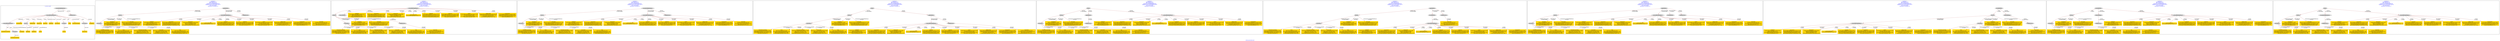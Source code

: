 digraph n0 {
fontcolor="blue"
remincross="true"
label="s04-ima-artworks.xml"
subgraph cluster_0 {
label="1-correct model"
n2[style="filled",color="white",fillcolor="lightgray",label="CulturalHeritageObject1"];
n3[shape="plaintext",style="filled",fillcolor="gold",label="relatedArtworksTitle"];
n4[style="filled",color="white",fillcolor="lightgray",label="Document2"];
n5[style="filled",color="white",fillcolor="lightgray",label="CulturalHeritageObject2"];
n6[shape="plaintext",style="filled",fillcolor="gold",label="creationDate"];
n7[style="filled",color="white",fillcolor="lightgray",label="Person1"];
n8[shape="plaintext",style="filled",fillcolor="gold",label="galleryLabel"];
n9[shape="plaintext",style="filled",fillcolor="gold",label="dimensions"];
n10[shape="plaintext",style="filled",fillcolor="gold",label="materials"];
n11[shape="plaintext",style="filled",fillcolor="gold",label="creditLine"];
n12[shape="plaintext",style="filled",fillcolor="gold",label="provenance"];
n13[style="filled",color="white",fillcolor="lightgray",label="Concept2"];
n14[shape="plaintext",style="filled",fillcolor="gold",label="title"];
n15[shape="plaintext",style="filled",fillcolor="gold",label="accessionNumber"];
n16[style="filled",color="white",fillcolor="lightgray",label="Document3"];
n17[shape="plaintext",style="filled",fillcolor="gold",label="nationality"];
n18[shape="plaintext",style="filled",fillcolor="gold",label="birthDate"];
n19[shape="plaintext",style="filled",fillcolor="gold",label="deathDate"];
n20[shape="plaintext",style="filled",fillcolor="gold",label="artist"];
n21[style="filled",color="white",fillcolor="lightgray",label="EuropeanaAggregation2"];
n22[style="filled",color="white",fillcolor="lightgray",label="WebResource2"];
n23[shape="plaintext",style="filled",fillcolor="gold",label="imageURL"];
n24[shape="plaintext",style="filled",fillcolor="gold",label="values"];
n25[shape="plaintext",style="filled",fillcolor="gold",label="relatedArtworksURL"];
n26[shape="plaintext",style="filled",fillcolor="gold",label="sourceURL"];
}
subgraph cluster_1 {
label="candidate 0\nlink coherence:0.0\nnode coherence:0.0\nconfidence:0.6153834489663028\nmapping score:0.3325787967142578\ncost:2100.030006\n-precision:0.14-recall:0.12"
n28[style="filled",color="white",fillcolor="lightgray",label="Person1"];
n29[style="filled",color="white",fillcolor="lightgray",label="Document1"];
n30[style="filled",color="white",fillcolor="lightgray",label="Aggregation1"];
n31[style="filled",color="white",fillcolor="lightgray",label="CulturalHeritageObject1"];
n32[style="filled",color="white",fillcolor="lightgray",label="WebResource1"];
n33[shape="plaintext",style="filled",fillcolor="gold",label="birthDate\n[CulturalHeritageObject,created,0.427]\n[Person,dateOfBirth,0.41]\n[CulturalHeritageObject,description,0.105]\n[Person,dateOfDeath,0.057]"];
n34[shape="plaintext",style="filled",fillcolor="gold",label="relatedArtworksTitle\n[Document,columnSubClassOfLink,0.693]\n[CulturalHeritageObject,provenance,0.104]\n[CulturalHeritageObject,description,0.104]\n[Document,classLink,0.1]"];
n35[shape="plaintext",style="filled",fillcolor="gold",label="provenance\n[CulturalHeritageObject,provenance,0.373]\n[CulturalHeritageObject,description,0.305]\n[Person,biographicalInformation,0.228]\n[CulturalHeritageObject,rightsHolder,0.094]"];
n36[shape="plaintext",style="filled",fillcolor="gold",label="dimensions\n[CulturalHeritageObject,extent,0.89]\n[Person,dateOfDeath,0.063]\n[Person,dateOfBirth,0.04]\n[CulturalHeritageObject,description,0.007]"];
n37[shape="plaintext",style="filled",fillcolor="gold",label="accessionNumber\n[CulturalHeritageObject,extent,1.0]"];
n38[shape="plaintext",style="filled",fillcolor="gold",label="materials\n[CulturalHeritageObject,medium,0.875]\n[CulturalHeritageObject,description,0.119]\n[Person,biographicalInformation,0.006]\n[Document,columnSubClassOfLink,0.0]"];
n39[shape="plaintext",style="filled",fillcolor="gold",label="creditLine\n[CulturalHeritageObject,provenance,0.66]\n[CulturalHeritageObject,description,0.183]\n[Document,columnSubClassOfLink,0.08]\n[Document,classLink,0.077]"];
n40[shape="plaintext",style="filled",fillcolor="gold",label="deathDate\n[Person,dateOfDeath,0.495]\n[CulturalHeritageObject,created,0.342]\n[Person,biographicalInformation,0.115]\n[Person,dateOfBirth,0.047]"];
n41[shape="plaintext",style="filled",fillcolor="gold",label="nationality\n[Person,countryAssociatedWithThePerson,0.729]\n[CulturalHeritageObject,provenance,0.113]\n[CulturalHeritageObject,description,0.095]\n[Person,biographicalInformation,0.062]"];
n42[shape="plaintext",style="filled",fillcolor="gold",label="artist\n[Document,classLink,0.334]\n[Document,columnSubClassOfLink,0.323]\n[Person,nameOfThePerson,0.246]\n[CulturalHeritageObject,title,0.097]"];
n43[shape="plaintext",style="filled",fillcolor="gold",label="values\n[CulturalHeritageObject,description,0.365]\n[Concept,prefLabel,0.246]\n[Document,columnSubClassOfLink,0.206]\n[Document,classLink,0.183]"];
n44[shape="plaintext",style="filled",fillcolor="gold",label="galleryLabel\n[CulturalHeritageObject,description,0.572]\n[Person,biographicalInformation,0.334]\n[Document,classLink,0.057]\n[CulturalHeritageObject,title,0.038]"];
n45[shape="plaintext",style="filled",fillcolor="gold",label="relatedArtworksURL\n[Document,columnSubClassOfLink,0.668]\n[Document,classLink,0.273]\n[WebResource,classLink,0.044]\n[CulturalHeritageObject,provenance,0.016]"];
n46[shape="plaintext",style="filled",fillcolor="gold",label="sourceURL\n[Document,columnSubClassOfLink,0.609]\n[Document,classLink,0.328]\n[WebResource,classLink,0.05]\n[CulturalHeritageObject,title,0.013]"];
n47[shape="plaintext",style="filled",fillcolor="gold",label="creationDate\n[CulturalHeritageObject,created,0.466]\n[CulturalHeritageObject,description,0.223]\n[Person,biographicalInformation,0.184]\n[Person,dateOfDeath,0.127]"];
n48[shape="plaintext",style="filled",fillcolor="gold",label="imageURL\n[WebResource,classLink,0.95]\n[Document,columnSubClassOfLink,0.032]\n[Document,classLink,0.017]\n[CulturalHeritageObject,provenance,0.001]"];
n49[shape="plaintext",style="filled",fillcolor="gold",label="title\n[Document,classLink,0.357]\n[Document,columnSubClassOfLink,0.338]\n[CulturalHeritageObject,description,0.173]\n[CulturalHeritageObject,title,0.132]"];
}
subgraph cluster_2 {
label="candidate 1\nlink coherence:0.0\nnode coherence:0.0\nconfidence:0.6153834489663028\nmapping score:0.3325787967142578\ncost:2100.030006\n-precision:0.14-recall:0.12"
n51[style="filled",color="white",fillcolor="lightgray",label="CulturalHeritageObject1"];
n52[style="filled",color="white",fillcolor="lightgray",label="Person1"];
n53[style="filled",color="white",fillcolor="lightgray",label="PhysicalThing1"];
n54[style="filled",color="white",fillcolor="lightgray",label="Document1"];
n55[style="filled",color="white",fillcolor="lightgray",label="WebResource1"];
n56[shape="plaintext",style="filled",fillcolor="gold",label="birthDate\n[CulturalHeritageObject,created,0.427]\n[Person,dateOfBirth,0.41]\n[CulturalHeritageObject,description,0.105]\n[Person,dateOfDeath,0.057]"];
n57[shape="plaintext",style="filled",fillcolor="gold",label="relatedArtworksTitle\n[Document,columnSubClassOfLink,0.693]\n[CulturalHeritageObject,provenance,0.104]\n[CulturalHeritageObject,description,0.104]\n[Document,classLink,0.1]"];
n58[shape="plaintext",style="filled",fillcolor="gold",label="provenance\n[CulturalHeritageObject,provenance,0.373]\n[CulturalHeritageObject,description,0.305]\n[Person,biographicalInformation,0.228]\n[CulturalHeritageObject,rightsHolder,0.094]"];
n59[shape="plaintext",style="filled",fillcolor="gold",label="dimensions\n[CulturalHeritageObject,extent,0.89]\n[Person,dateOfDeath,0.063]\n[Person,dateOfBirth,0.04]\n[CulturalHeritageObject,description,0.007]"];
n60[shape="plaintext",style="filled",fillcolor="gold",label="accessionNumber\n[CulturalHeritageObject,extent,1.0]"];
n61[shape="plaintext",style="filled",fillcolor="gold",label="materials\n[CulturalHeritageObject,medium,0.875]\n[CulturalHeritageObject,description,0.119]\n[Person,biographicalInformation,0.006]\n[Document,columnSubClassOfLink,0.0]"];
n62[shape="plaintext",style="filled",fillcolor="gold",label="creditLine\n[CulturalHeritageObject,provenance,0.66]\n[CulturalHeritageObject,description,0.183]\n[Document,columnSubClassOfLink,0.08]\n[Document,classLink,0.077]"];
n63[shape="plaintext",style="filled",fillcolor="gold",label="deathDate\n[Person,dateOfDeath,0.495]\n[CulturalHeritageObject,created,0.342]\n[Person,biographicalInformation,0.115]\n[Person,dateOfBirth,0.047]"];
n64[shape="plaintext",style="filled",fillcolor="gold",label="nationality\n[Person,countryAssociatedWithThePerson,0.729]\n[CulturalHeritageObject,provenance,0.113]\n[CulturalHeritageObject,description,0.095]\n[Person,biographicalInformation,0.062]"];
n65[shape="plaintext",style="filled",fillcolor="gold",label="artist\n[Document,classLink,0.334]\n[Document,columnSubClassOfLink,0.323]\n[Person,nameOfThePerson,0.246]\n[CulturalHeritageObject,title,0.097]"];
n66[shape="plaintext",style="filled",fillcolor="gold",label="values\n[CulturalHeritageObject,description,0.365]\n[Concept,prefLabel,0.246]\n[Document,columnSubClassOfLink,0.206]\n[Document,classLink,0.183]"];
n67[shape="plaintext",style="filled",fillcolor="gold",label="galleryLabel\n[CulturalHeritageObject,description,0.572]\n[Person,biographicalInformation,0.334]\n[Document,classLink,0.057]\n[CulturalHeritageObject,title,0.038]"];
n68[shape="plaintext",style="filled",fillcolor="gold",label="relatedArtworksURL\n[Document,columnSubClassOfLink,0.668]\n[Document,classLink,0.273]\n[WebResource,classLink,0.044]\n[CulturalHeritageObject,provenance,0.016]"];
n69[shape="plaintext",style="filled",fillcolor="gold",label="sourceURL\n[Document,columnSubClassOfLink,0.609]\n[Document,classLink,0.328]\n[WebResource,classLink,0.05]\n[CulturalHeritageObject,title,0.013]"];
n70[shape="plaintext",style="filled",fillcolor="gold",label="creationDate\n[CulturalHeritageObject,created,0.466]\n[CulturalHeritageObject,description,0.223]\n[Person,biographicalInformation,0.184]\n[Person,dateOfDeath,0.127]"];
n71[shape="plaintext",style="filled",fillcolor="gold",label="imageURL\n[WebResource,classLink,0.95]\n[Document,columnSubClassOfLink,0.032]\n[Document,classLink,0.017]\n[CulturalHeritageObject,provenance,0.001]"];
n72[shape="plaintext",style="filled",fillcolor="gold",label="title\n[Document,classLink,0.357]\n[Document,columnSubClassOfLink,0.338]\n[CulturalHeritageObject,description,0.173]\n[CulturalHeritageObject,title,0.132]"];
}
subgraph cluster_3 {
label="candidate 2\nlink coherence:0.0\nnode coherence:0.0\nconfidence:0.6153834489663028\nmapping score:0.3325787967142578\ncost:2100.040009\n-precision:0.19-recall:0.17"
n74[style="filled",color="white",fillcolor="lightgray",label="Person1"];
n75[style="filled",color="white",fillcolor="lightgray",label="Document1"];
n76[style="filled",color="white",fillcolor="lightgray",label="EuropeanaAggregation1"];
n77[style="filled",color="white",fillcolor="lightgray",label="CulturalHeritageObject1"];
n78[style="filled",color="white",fillcolor="lightgray",label="WebResource1"];
n79[shape="plaintext",style="filled",fillcolor="gold",label="birthDate\n[CulturalHeritageObject,created,0.427]\n[Person,dateOfBirth,0.41]\n[CulturalHeritageObject,description,0.105]\n[Person,dateOfDeath,0.057]"];
n80[shape="plaintext",style="filled",fillcolor="gold",label="relatedArtworksTitle\n[Document,columnSubClassOfLink,0.693]\n[CulturalHeritageObject,provenance,0.104]\n[CulturalHeritageObject,description,0.104]\n[Document,classLink,0.1]"];
n81[shape="plaintext",style="filled",fillcolor="gold",label="provenance\n[CulturalHeritageObject,provenance,0.373]\n[CulturalHeritageObject,description,0.305]\n[Person,biographicalInformation,0.228]\n[CulturalHeritageObject,rightsHolder,0.094]"];
n82[shape="plaintext",style="filled",fillcolor="gold",label="dimensions\n[CulturalHeritageObject,extent,0.89]\n[Person,dateOfDeath,0.063]\n[Person,dateOfBirth,0.04]\n[CulturalHeritageObject,description,0.007]"];
n83[shape="plaintext",style="filled",fillcolor="gold",label="accessionNumber\n[CulturalHeritageObject,extent,1.0]"];
n84[shape="plaintext",style="filled",fillcolor="gold",label="materials\n[CulturalHeritageObject,medium,0.875]\n[CulturalHeritageObject,description,0.119]\n[Person,biographicalInformation,0.006]\n[Document,columnSubClassOfLink,0.0]"];
n85[shape="plaintext",style="filled",fillcolor="gold",label="creditLine\n[CulturalHeritageObject,provenance,0.66]\n[CulturalHeritageObject,description,0.183]\n[Document,columnSubClassOfLink,0.08]\n[Document,classLink,0.077]"];
n86[shape="plaintext",style="filled",fillcolor="gold",label="deathDate\n[Person,dateOfDeath,0.495]\n[CulturalHeritageObject,created,0.342]\n[Person,biographicalInformation,0.115]\n[Person,dateOfBirth,0.047]"];
n87[shape="plaintext",style="filled",fillcolor="gold",label="nationality\n[Person,countryAssociatedWithThePerson,0.729]\n[CulturalHeritageObject,provenance,0.113]\n[CulturalHeritageObject,description,0.095]\n[Person,biographicalInformation,0.062]"];
n88[shape="plaintext",style="filled",fillcolor="gold",label="artist\n[Document,classLink,0.334]\n[Document,columnSubClassOfLink,0.323]\n[Person,nameOfThePerson,0.246]\n[CulturalHeritageObject,title,0.097]"];
n89[shape="plaintext",style="filled",fillcolor="gold",label="values\n[CulturalHeritageObject,description,0.365]\n[Concept,prefLabel,0.246]\n[Document,columnSubClassOfLink,0.206]\n[Document,classLink,0.183]"];
n90[shape="plaintext",style="filled",fillcolor="gold",label="galleryLabel\n[CulturalHeritageObject,description,0.572]\n[Person,biographicalInformation,0.334]\n[Document,classLink,0.057]\n[CulturalHeritageObject,title,0.038]"];
n91[shape="plaintext",style="filled",fillcolor="gold",label="relatedArtworksURL\n[Document,columnSubClassOfLink,0.668]\n[Document,classLink,0.273]\n[WebResource,classLink,0.044]\n[CulturalHeritageObject,provenance,0.016]"];
n92[shape="plaintext",style="filled",fillcolor="gold",label="sourceURL\n[Document,columnSubClassOfLink,0.609]\n[Document,classLink,0.328]\n[WebResource,classLink,0.05]\n[CulturalHeritageObject,title,0.013]"];
n93[shape="plaintext",style="filled",fillcolor="gold",label="creationDate\n[CulturalHeritageObject,created,0.466]\n[CulturalHeritageObject,description,0.223]\n[Person,biographicalInformation,0.184]\n[Person,dateOfDeath,0.127]"];
n94[shape="plaintext",style="filled",fillcolor="gold",label="imageURL\n[WebResource,classLink,0.95]\n[Document,columnSubClassOfLink,0.032]\n[Document,classLink,0.017]\n[CulturalHeritageObject,provenance,0.001]"];
n95[shape="plaintext",style="filled",fillcolor="gold",label="title\n[Document,classLink,0.357]\n[Document,columnSubClassOfLink,0.338]\n[CulturalHeritageObject,description,0.173]\n[CulturalHeritageObject,title,0.132]"];
}
subgraph cluster_4 {
label="candidate 3\nlink coherence:0.0\nnode coherence:0.0\nconfidence:0.6153834489663028\nmapping score:0.3325787967142578\ncost:2200.030006\n-precision:0.14-recall:0.12"
n97[style="filled",color="white",fillcolor="lightgray",label="Person1"];
n98[style="filled",color="white",fillcolor="lightgray",label="Document1"];
n99[style="filled",color="white",fillcolor="lightgray",label="Aggregation1"];
n100[style="filled",color="white",fillcolor="lightgray",label="CulturalHeritageObject1"];
n101[style="filled",color="white",fillcolor="lightgray",label="WebResource1"];
n102[style="filled",color="white",fillcolor="lightgray",label="Proxy1"];
n103[shape="plaintext",style="filled",fillcolor="gold",label="birthDate\n[CulturalHeritageObject,created,0.427]\n[Person,dateOfBirth,0.41]\n[CulturalHeritageObject,description,0.105]\n[Person,dateOfDeath,0.057]"];
n104[shape="plaintext",style="filled",fillcolor="gold",label="relatedArtworksTitle\n[Document,columnSubClassOfLink,0.693]\n[CulturalHeritageObject,provenance,0.104]\n[CulturalHeritageObject,description,0.104]\n[Document,classLink,0.1]"];
n105[shape="plaintext",style="filled",fillcolor="gold",label="provenance\n[CulturalHeritageObject,provenance,0.373]\n[CulturalHeritageObject,description,0.305]\n[Person,biographicalInformation,0.228]\n[CulturalHeritageObject,rightsHolder,0.094]"];
n106[shape="plaintext",style="filled",fillcolor="gold",label="dimensions\n[CulturalHeritageObject,extent,0.89]\n[Person,dateOfDeath,0.063]\n[Person,dateOfBirth,0.04]\n[CulturalHeritageObject,description,0.007]"];
n107[shape="plaintext",style="filled",fillcolor="gold",label="accessionNumber\n[CulturalHeritageObject,extent,1.0]"];
n108[shape="plaintext",style="filled",fillcolor="gold",label="materials\n[CulturalHeritageObject,medium,0.875]\n[CulturalHeritageObject,description,0.119]\n[Person,biographicalInformation,0.006]\n[Document,columnSubClassOfLink,0.0]"];
n109[shape="plaintext",style="filled",fillcolor="gold",label="creditLine\n[CulturalHeritageObject,provenance,0.66]\n[CulturalHeritageObject,description,0.183]\n[Document,columnSubClassOfLink,0.08]\n[Document,classLink,0.077]"];
n110[shape="plaintext",style="filled",fillcolor="gold",label="deathDate\n[Person,dateOfDeath,0.495]\n[CulturalHeritageObject,created,0.342]\n[Person,biographicalInformation,0.115]\n[Person,dateOfBirth,0.047]"];
n111[shape="plaintext",style="filled",fillcolor="gold",label="nationality\n[Person,countryAssociatedWithThePerson,0.729]\n[CulturalHeritageObject,provenance,0.113]\n[CulturalHeritageObject,description,0.095]\n[Person,biographicalInformation,0.062]"];
n112[shape="plaintext",style="filled",fillcolor="gold",label="artist\n[Document,classLink,0.334]\n[Document,columnSubClassOfLink,0.323]\n[Person,nameOfThePerson,0.246]\n[CulturalHeritageObject,title,0.097]"];
n113[shape="plaintext",style="filled",fillcolor="gold",label="values\n[CulturalHeritageObject,description,0.365]\n[Concept,prefLabel,0.246]\n[Document,columnSubClassOfLink,0.206]\n[Document,classLink,0.183]"];
n114[shape="plaintext",style="filled",fillcolor="gold",label="galleryLabel\n[CulturalHeritageObject,description,0.572]\n[Person,biographicalInformation,0.334]\n[Document,classLink,0.057]\n[CulturalHeritageObject,title,0.038]"];
n115[shape="plaintext",style="filled",fillcolor="gold",label="relatedArtworksURL\n[Document,columnSubClassOfLink,0.668]\n[Document,classLink,0.273]\n[WebResource,classLink,0.044]\n[CulturalHeritageObject,provenance,0.016]"];
n116[shape="plaintext",style="filled",fillcolor="gold",label="sourceURL\n[Document,columnSubClassOfLink,0.609]\n[Document,classLink,0.328]\n[WebResource,classLink,0.05]\n[CulturalHeritageObject,title,0.013]"];
n117[shape="plaintext",style="filled",fillcolor="gold",label="creationDate\n[CulturalHeritageObject,created,0.466]\n[CulturalHeritageObject,description,0.223]\n[Person,biographicalInformation,0.184]\n[Person,dateOfDeath,0.127]"];
n118[shape="plaintext",style="filled",fillcolor="gold",label="imageURL\n[WebResource,classLink,0.95]\n[Document,columnSubClassOfLink,0.032]\n[Document,classLink,0.017]\n[CulturalHeritageObject,provenance,0.001]"];
n119[shape="plaintext",style="filled",fillcolor="gold",label="title\n[Document,classLink,0.357]\n[Document,columnSubClassOfLink,0.338]\n[CulturalHeritageObject,description,0.173]\n[CulturalHeritageObject,title,0.132]"];
}
subgraph cluster_5 {
label="candidate 4\nlink coherence:0.0\nnode coherence:0.0\nconfidence:0.6153834489663028\nmapping score:0.3325787967142578\ncost:2200.030006\n-precision:0.14-recall:0.12"
n121[style="filled",color="white",fillcolor="lightgray",label="Person1"];
n122[style="filled",color="white",fillcolor="lightgray",label="Document1"];
n123[style="filled",color="white",fillcolor="lightgray",label="Aggregation1"];
n124[style="filled",color="white",fillcolor="lightgray",label="WebResource1"];
n125[style="filled",color="white",fillcolor="lightgray",label="Proxy1"];
n126[style="filled",color="white",fillcolor="lightgray",label="CulturalHeritageObject1"];
n127[shape="plaintext",style="filled",fillcolor="gold",label="birthDate\n[CulturalHeritageObject,created,0.427]\n[Person,dateOfBirth,0.41]\n[CulturalHeritageObject,description,0.105]\n[Person,dateOfDeath,0.057]"];
n128[shape="plaintext",style="filled",fillcolor="gold",label="relatedArtworksTitle\n[Document,columnSubClassOfLink,0.693]\n[CulturalHeritageObject,provenance,0.104]\n[CulturalHeritageObject,description,0.104]\n[Document,classLink,0.1]"];
n129[shape="plaintext",style="filled",fillcolor="gold",label="provenance\n[CulturalHeritageObject,provenance,0.373]\n[CulturalHeritageObject,description,0.305]\n[Person,biographicalInformation,0.228]\n[CulturalHeritageObject,rightsHolder,0.094]"];
n130[shape="plaintext",style="filled",fillcolor="gold",label="dimensions\n[CulturalHeritageObject,extent,0.89]\n[Person,dateOfDeath,0.063]\n[Person,dateOfBirth,0.04]\n[CulturalHeritageObject,description,0.007]"];
n131[shape="plaintext",style="filled",fillcolor="gold",label="accessionNumber\n[CulturalHeritageObject,extent,1.0]"];
n132[shape="plaintext",style="filled",fillcolor="gold",label="materials\n[CulturalHeritageObject,medium,0.875]\n[CulturalHeritageObject,description,0.119]\n[Person,biographicalInformation,0.006]\n[Document,columnSubClassOfLink,0.0]"];
n133[shape="plaintext",style="filled",fillcolor="gold",label="creditLine\n[CulturalHeritageObject,provenance,0.66]\n[CulturalHeritageObject,description,0.183]\n[Document,columnSubClassOfLink,0.08]\n[Document,classLink,0.077]"];
n134[shape="plaintext",style="filled",fillcolor="gold",label="deathDate\n[Person,dateOfDeath,0.495]\n[CulturalHeritageObject,created,0.342]\n[Person,biographicalInformation,0.115]\n[Person,dateOfBirth,0.047]"];
n135[shape="plaintext",style="filled",fillcolor="gold",label="nationality\n[Person,countryAssociatedWithThePerson,0.729]\n[CulturalHeritageObject,provenance,0.113]\n[CulturalHeritageObject,description,0.095]\n[Person,biographicalInformation,0.062]"];
n136[shape="plaintext",style="filled",fillcolor="gold",label="artist\n[Document,classLink,0.334]\n[Document,columnSubClassOfLink,0.323]\n[Person,nameOfThePerson,0.246]\n[CulturalHeritageObject,title,0.097]"];
n137[shape="plaintext",style="filled",fillcolor="gold",label="values\n[CulturalHeritageObject,description,0.365]\n[Concept,prefLabel,0.246]\n[Document,columnSubClassOfLink,0.206]\n[Document,classLink,0.183]"];
n138[shape="plaintext",style="filled",fillcolor="gold",label="galleryLabel\n[CulturalHeritageObject,description,0.572]\n[Person,biographicalInformation,0.334]\n[Document,classLink,0.057]\n[CulturalHeritageObject,title,0.038]"];
n139[shape="plaintext",style="filled",fillcolor="gold",label="relatedArtworksURL\n[Document,columnSubClassOfLink,0.668]\n[Document,classLink,0.273]\n[WebResource,classLink,0.044]\n[CulturalHeritageObject,provenance,0.016]"];
n140[shape="plaintext",style="filled",fillcolor="gold",label="sourceURL\n[Document,columnSubClassOfLink,0.609]\n[Document,classLink,0.328]\n[WebResource,classLink,0.05]\n[CulturalHeritageObject,title,0.013]"];
n141[shape="plaintext",style="filled",fillcolor="gold",label="creationDate\n[CulturalHeritageObject,created,0.466]\n[CulturalHeritageObject,description,0.223]\n[Person,biographicalInformation,0.184]\n[Person,dateOfDeath,0.127]"];
n142[shape="plaintext",style="filled",fillcolor="gold",label="imageURL\n[WebResource,classLink,0.95]\n[Document,columnSubClassOfLink,0.032]\n[Document,classLink,0.017]\n[CulturalHeritageObject,provenance,0.001]"];
n143[shape="plaintext",style="filled",fillcolor="gold",label="title\n[Document,classLink,0.357]\n[Document,columnSubClassOfLink,0.338]\n[CulturalHeritageObject,description,0.173]\n[CulturalHeritageObject,title,0.132]"];
}
subgraph cluster_6 {
label="candidate 5\nlink coherence:0.0\nnode coherence:0.0\nconfidence:0.6153834489663028\nmapping score:0.3325787967142578\ncost:2200.030006\n-precision:0.14-recall:0.12"
n145[style="filled",color="white",fillcolor="lightgray",label="Person1"];
n146[style="filled",color="white",fillcolor="lightgray",label="Document1"];
n147[style="filled",color="white",fillcolor="lightgray",label="ProvidedCHO1"];
n148[style="filled",color="white",fillcolor="lightgray",label="CulturalHeritageObject1"];
n149[style="filled",color="white",fillcolor="lightgray",label="Aggregation1"];
n150[style="filled",color="white",fillcolor="lightgray",label="WebResource1"];
n151[shape="plaintext",style="filled",fillcolor="gold",label="birthDate\n[CulturalHeritageObject,created,0.427]\n[Person,dateOfBirth,0.41]\n[CulturalHeritageObject,description,0.105]\n[Person,dateOfDeath,0.057]"];
n152[shape="plaintext",style="filled",fillcolor="gold",label="relatedArtworksTitle\n[Document,columnSubClassOfLink,0.693]\n[CulturalHeritageObject,provenance,0.104]\n[CulturalHeritageObject,description,0.104]\n[Document,classLink,0.1]"];
n153[shape="plaintext",style="filled",fillcolor="gold",label="provenance\n[CulturalHeritageObject,provenance,0.373]\n[CulturalHeritageObject,description,0.305]\n[Person,biographicalInformation,0.228]\n[CulturalHeritageObject,rightsHolder,0.094]"];
n154[shape="plaintext",style="filled",fillcolor="gold",label="dimensions\n[CulturalHeritageObject,extent,0.89]\n[Person,dateOfDeath,0.063]\n[Person,dateOfBirth,0.04]\n[CulturalHeritageObject,description,0.007]"];
n155[shape="plaintext",style="filled",fillcolor="gold",label="accessionNumber\n[CulturalHeritageObject,extent,1.0]"];
n156[shape="plaintext",style="filled",fillcolor="gold",label="materials\n[CulturalHeritageObject,medium,0.875]\n[CulturalHeritageObject,description,0.119]\n[Person,biographicalInformation,0.006]\n[Document,columnSubClassOfLink,0.0]"];
n157[shape="plaintext",style="filled",fillcolor="gold",label="creditLine\n[CulturalHeritageObject,provenance,0.66]\n[CulturalHeritageObject,description,0.183]\n[Document,columnSubClassOfLink,0.08]\n[Document,classLink,0.077]"];
n158[shape="plaintext",style="filled",fillcolor="gold",label="deathDate\n[Person,dateOfDeath,0.495]\n[CulturalHeritageObject,created,0.342]\n[Person,biographicalInformation,0.115]\n[Person,dateOfBirth,0.047]"];
n159[shape="plaintext",style="filled",fillcolor="gold",label="nationality\n[Person,countryAssociatedWithThePerson,0.729]\n[CulturalHeritageObject,provenance,0.113]\n[CulturalHeritageObject,description,0.095]\n[Person,biographicalInformation,0.062]"];
n160[shape="plaintext",style="filled",fillcolor="gold",label="artist\n[Document,classLink,0.334]\n[Document,columnSubClassOfLink,0.323]\n[Person,nameOfThePerson,0.246]\n[CulturalHeritageObject,title,0.097]"];
n161[shape="plaintext",style="filled",fillcolor="gold",label="values\n[CulturalHeritageObject,description,0.365]\n[Concept,prefLabel,0.246]\n[Document,columnSubClassOfLink,0.206]\n[Document,classLink,0.183]"];
n162[shape="plaintext",style="filled",fillcolor="gold",label="galleryLabel\n[CulturalHeritageObject,description,0.572]\n[Person,biographicalInformation,0.334]\n[Document,classLink,0.057]\n[CulturalHeritageObject,title,0.038]"];
n163[shape="plaintext",style="filled",fillcolor="gold",label="relatedArtworksURL\n[Document,columnSubClassOfLink,0.668]\n[Document,classLink,0.273]\n[WebResource,classLink,0.044]\n[CulturalHeritageObject,provenance,0.016]"];
n164[shape="plaintext",style="filled",fillcolor="gold",label="sourceURL\n[Document,columnSubClassOfLink,0.609]\n[Document,classLink,0.328]\n[WebResource,classLink,0.05]\n[CulturalHeritageObject,title,0.013]"];
n165[shape="plaintext",style="filled",fillcolor="gold",label="creationDate\n[CulturalHeritageObject,created,0.466]\n[CulturalHeritageObject,description,0.223]\n[Person,biographicalInformation,0.184]\n[Person,dateOfDeath,0.127]"];
n166[shape="plaintext",style="filled",fillcolor="gold",label="imageURL\n[WebResource,classLink,0.95]\n[Document,columnSubClassOfLink,0.032]\n[Document,classLink,0.017]\n[CulturalHeritageObject,provenance,0.001]"];
n167[shape="plaintext",style="filled",fillcolor="gold",label="title\n[Document,classLink,0.357]\n[Document,columnSubClassOfLink,0.338]\n[CulturalHeritageObject,description,0.173]\n[CulturalHeritageObject,title,0.132]"];
}
subgraph cluster_7 {
label="candidate 6\nlink coherence:0.0\nnode coherence:0.0\nconfidence:0.6153834489663028\nmapping score:0.3325787967142578\ncost:2200.030006\n-precision:0.14-recall:0.12"
n169[style="filled",color="white",fillcolor="lightgray",label="Person1"];
n170[style="filled",color="white",fillcolor="lightgray",label="Document1"];
n171[style="filled",color="white",fillcolor="lightgray",label="Aggregation1"];
n172[style="filled",color="white",fillcolor="lightgray",label="CulturalHeritageObject1"];
n173[style="filled",color="white",fillcolor="lightgray",label="ProvidedCHO1"];
n174[style="filled",color="white",fillcolor="lightgray",label="WebResource1"];
n175[shape="plaintext",style="filled",fillcolor="gold",label="birthDate\n[CulturalHeritageObject,created,0.427]\n[Person,dateOfBirth,0.41]\n[CulturalHeritageObject,description,0.105]\n[Person,dateOfDeath,0.057]"];
n176[shape="plaintext",style="filled",fillcolor="gold",label="relatedArtworksTitle\n[Document,columnSubClassOfLink,0.693]\n[CulturalHeritageObject,provenance,0.104]\n[CulturalHeritageObject,description,0.104]\n[Document,classLink,0.1]"];
n177[shape="plaintext",style="filled",fillcolor="gold",label="provenance\n[CulturalHeritageObject,provenance,0.373]\n[CulturalHeritageObject,description,0.305]\n[Person,biographicalInformation,0.228]\n[CulturalHeritageObject,rightsHolder,0.094]"];
n178[shape="plaintext",style="filled",fillcolor="gold",label="dimensions\n[CulturalHeritageObject,extent,0.89]\n[Person,dateOfDeath,0.063]\n[Person,dateOfBirth,0.04]\n[CulturalHeritageObject,description,0.007]"];
n179[shape="plaintext",style="filled",fillcolor="gold",label="accessionNumber\n[CulturalHeritageObject,extent,1.0]"];
n180[shape="plaintext",style="filled",fillcolor="gold",label="materials\n[CulturalHeritageObject,medium,0.875]\n[CulturalHeritageObject,description,0.119]\n[Person,biographicalInformation,0.006]\n[Document,columnSubClassOfLink,0.0]"];
n181[shape="plaintext",style="filled",fillcolor="gold",label="creditLine\n[CulturalHeritageObject,provenance,0.66]\n[CulturalHeritageObject,description,0.183]\n[Document,columnSubClassOfLink,0.08]\n[Document,classLink,0.077]"];
n182[shape="plaintext",style="filled",fillcolor="gold",label="deathDate\n[Person,dateOfDeath,0.495]\n[CulturalHeritageObject,created,0.342]\n[Person,biographicalInformation,0.115]\n[Person,dateOfBirth,0.047]"];
n183[shape="plaintext",style="filled",fillcolor="gold",label="nationality\n[Person,countryAssociatedWithThePerson,0.729]\n[CulturalHeritageObject,provenance,0.113]\n[CulturalHeritageObject,description,0.095]\n[Person,biographicalInformation,0.062]"];
n184[shape="plaintext",style="filled",fillcolor="gold",label="artist\n[Document,classLink,0.334]\n[Document,columnSubClassOfLink,0.323]\n[Person,nameOfThePerson,0.246]\n[CulturalHeritageObject,title,0.097]"];
n185[shape="plaintext",style="filled",fillcolor="gold",label="values\n[CulturalHeritageObject,description,0.365]\n[Concept,prefLabel,0.246]\n[Document,columnSubClassOfLink,0.206]\n[Document,classLink,0.183]"];
n186[shape="plaintext",style="filled",fillcolor="gold",label="galleryLabel\n[CulturalHeritageObject,description,0.572]\n[Person,biographicalInformation,0.334]\n[Document,classLink,0.057]\n[CulturalHeritageObject,title,0.038]"];
n187[shape="plaintext",style="filled",fillcolor="gold",label="relatedArtworksURL\n[Document,columnSubClassOfLink,0.668]\n[Document,classLink,0.273]\n[WebResource,classLink,0.044]\n[CulturalHeritageObject,provenance,0.016]"];
n188[shape="plaintext",style="filled",fillcolor="gold",label="sourceURL\n[Document,columnSubClassOfLink,0.609]\n[Document,classLink,0.328]\n[WebResource,classLink,0.05]\n[CulturalHeritageObject,title,0.013]"];
n189[shape="plaintext",style="filled",fillcolor="gold",label="creationDate\n[CulturalHeritageObject,created,0.466]\n[CulturalHeritageObject,description,0.223]\n[Person,biographicalInformation,0.184]\n[Person,dateOfDeath,0.127]"];
n190[shape="plaintext",style="filled",fillcolor="gold",label="imageURL\n[WebResource,classLink,0.95]\n[Document,columnSubClassOfLink,0.032]\n[Document,classLink,0.017]\n[CulturalHeritageObject,provenance,0.001]"];
n191[shape="plaintext",style="filled",fillcolor="gold",label="title\n[Document,classLink,0.357]\n[Document,columnSubClassOfLink,0.338]\n[CulturalHeritageObject,description,0.173]\n[CulturalHeritageObject,title,0.132]"];
}
subgraph cluster_8 {
label="candidate 7\nlink coherence:0.0\nnode coherence:0.0\nconfidence:0.6153834489663028\nmapping score:0.3325787967142578\ncost:2200.040009\n-precision:0.14-recall:0.12"
n193[style="filled",color="white",fillcolor="lightgray",label="Person1"];
n194[style="filled",color="white",fillcolor="lightgray",label="CulturalHeritageObject1"];
n195[style="filled",color="white",fillcolor="lightgray",label="Document1"];
n196[style="filled",color="white",fillcolor="lightgray",label="PhysicalThing1"];
n197[style="filled",color="white",fillcolor="lightgray",label="WebResource1"];
n198[style="filled",color="white",fillcolor="lightgray",label="ProvidedCHO1"];
n199[shape="plaintext",style="filled",fillcolor="gold",label="birthDate\n[CulturalHeritageObject,created,0.427]\n[Person,dateOfBirth,0.41]\n[CulturalHeritageObject,description,0.105]\n[Person,dateOfDeath,0.057]"];
n200[shape="plaintext",style="filled",fillcolor="gold",label="relatedArtworksTitle\n[Document,columnSubClassOfLink,0.693]\n[CulturalHeritageObject,provenance,0.104]\n[CulturalHeritageObject,description,0.104]\n[Document,classLink,0.1]"];
n201[shape="plaintext",style="filled",fillcolor="gold",label="provenance\n[CulturalHeritageObject,provenance,0.373]\n[CulturalHeritageObject,description,0.305]\n[Person,biographicalInformation,0.228]\n[CulturalHeritageObject,rightsHolder,0.094]"];
n202[shape="plaintext",style="filled",fillcolor="gold",label="dimensions\n[CulturalHeritageObject,extent,0.89]\n[Person,dateOfDeath,0.063]\n[Person,dateOfBirth,0.04]\n[CulturalHeritageObject,description,0.007]"];
n203[shape="plaintext",style="filled",fillcolor="gold",label="accessionNumber\n[CulturalHeritageObject,extent,1.0]"];
n204[shape="plaintext",style="filled",fillcolor="gold",label="materials\n[CulturalHeritageObject,medium,0.875]\n[CulturalHeritageObject,description,0.119]\n[Person,biographicalInformation,0.006]\n[Document,columnSubClassOfLink,0.0]"];
n205[shape="plaintext",style="filled",fillcolor="gold",label="creditLine\n[CulturalHeritageObject,provenance,0.66]\n[CulturalHeritageObject,description,0.183]\n[Document,columnSubClassOfLink,0.08]\n[Document,classLink,0.077]"];
n206[shape="plaintext",style="filled",fillcolor="gold",label="deathDate\n[Person,dateOfDeath,0.495]\n[CulturalHeritageObject,created,0.342]\n[Person,biographicalInformation,0.115]\n[Person,dateOfBirth,0.047]"];
n207[shape="plaintext",style="filled",fillcolor="gold",label="nationality\n[Person,countryAssociatedWithThePerson,0.729]\n[CulturalHeritageObject,provenance,0.113]\n[CulturalHeritageObject,description,0.095]\n[Person,biographicalInformation,0.062]"];
n208[shape="plaintext",style="filled",fillcolor="gold",label="artist\n[Document,classLink,0.334]\n[Document,columnSubClassOfLink,0.323]\n[Person,nameOfThePerson,0.246]\n[CulturalHeritageObject,title,0.097]"];
n209[shape="plaintext",style="filled",fillcolor="gold",label="values\n[CulturalHeritageObject,description,0.365]\n[Concept,prefLabel,0.246]\n[Document,columnSubClassOfLink,0.206]\n[Document,classLink,0.183]"];
n210[shape="plaintext",style="filled",fillcolor="gold",label="galleryLabel\n[CulturalHeritageObject,description,0.572]\n[Person,biographicalInformation,0.334]\n[Document,classLink,0.057]\n[CulturalHeritageObject,title,0.038]"];
n211[shape="plaintext",style="filled",fillcolor="gold",label="relatedArtworksURL\n[Document,columnSubClassOfLink,0.668]\n[Document,classLink,0.273]\n[WebResource,classLink,0.044]\n[CulturalHeritageObject,provenance,0.016]"];
n212[shape="plaintext",style="filled",fillcolor="gold",label="sourceURL\n[Document,columnSubClassOfLink,0.609]\n[Document,classLink,0.328]\n[WebResource,classLink,0.05]\n[CulturalHeritageObject,title,0.013]"];
n213[shape="plaintext",style="filled",fillcolor="gold",label="creationDate\n[CulturalHeritageObject,created,0.466]\n[CulturalHeritageObject,description,0.223]\n[Person,biographicalInformation,0.184]\n[Person,dateOfDeath,0.127]"];
n214[shape="plaintext",style="filled",fillcolor="gold",label="imageURL\n[WebResource,classLink,0.95]\n[Document,columnSubClassOfLink,0.032]\n[Document,classLink,0.017]\n[CulturalHeritageObject,provenance,0.001]"];
n215[shape="plaintext",style="filled",fillcolor="gold",label="title\n[Document,classLink,0.357]\n[Document,columnSubClassOfLink,0.338]\n[CulturalHeritageObject,description,0.173]\n[CulturalHeritageObject,title,0.132]"];
}
subgraph cluster_9 {
label="candidate 8\nlink coherence:0.0\nnode coherence:0.0\nconfidence:0.6153834489663028\nmapping score:0.3325787967142578\ncost:2200.040009\n-precision:0.14-recall:0.12"
n217[style="filled",color="white",fillcolor="lightgray",label="Person1"];
n218[style="filled",color="white",fillcolor="lightgray",label="Document1"];
n219[style="filled",color="white",fillcolor="lightgray",label="PhysicalThing1"];
n220[style="filled",color="white",fillcolor="lightgray",label="WebResource1"];
n221[style="filled",color="white",fillcolor="lightgray",label="ProvidedCHO1"];
n222[style="filled",color="white",fillcolor="lightgray",label="CulturalHeritageObject1"];
n223[shape="plaintext",style="filled",fillcolor="gold",label="birthDate\n[CulturalHeritageObject,created,0.427]\n[Person,dateOfBirth,0.41]\n[CulturalHeritageObject,description,0.105]\n[Person,dateOfDeath,0.057]"];
n224[shape="plaintext",style="filled",fillcolor="gold",label="relatedArtworksTitle\n[Document,columnSubClassOfLink,0.693]\n[CulturalHeritageObject,provenance,0.104]\n[CulturalHeritageObject,description,0.104]\n[Document,classLink,0.1]"];
n225[shape="plaintext",style="filled",fillcolor="gold",label="provenance\n[CulturalHeritageObject,provenance,0.373]\n[CulturalHeritageObject,description,0.305]\n[Person,biographicalInformation,0.228]\n[CulturalHeritageObject,rightsHolder,0.094]"];
n226[shape="plaintext",style="filled",fillcolor="gold",label="dimensions\n[CulturalHeritageObject,extent,0.89]\n[Person,dateOfDeath,0.063]\n[Person,dateOfBirth,0.04]\n[CulturalHeritageObject,description,0.007]"];
n227[shape="plaintext",style="filled",fillcolor="gold",label="accessionNumber\n[CulturalHeritageObject,extent,1.0]"];
n228[shape="plaintext",style="filled",fillcolor="gold",label="materials\n[CulturalHeritageObject,medium,0.875]\n[CulturalHeritageObject,description,0.119]\n[Person,biographicalInformation,0.006]\n[Document,columnSubClassOfLink,0.0]"];
n229[shape="plaintext",style="filled",fillcolor="gold",label="creditLine\n[CulturalHeritageObject,provenance,0.66]\n[CulturalHeritageObject,description,0.183]\n[Document,columnSubClassOfLink,0.08]\n[Document,classLink,0.077]"];
n230[shape="plaintext",style="filled",fillcolor="gold",label="deathDate\n[Person,dateOfDeath,0.495]\n[CulturalHeritageObject,created,0.342]\n[Person,biographicalInformation,0.115]\n[Person,dateOfBirth,0.047]"];
n231[shape="plaintext",style="filled",fillcolor="gold",label="nationality\n[Person,countryAssociatedWithThePerson,0.729]\n[CulturalHeritageObject,provenance,0.113]\n[CulturalHeritageObject,description,0.095]\n[Person,biographicalInformation,0.062]"];
n232[shape="plaintext",style="filled",fillcolor="gold",label="artist\n[Document,classLink,0.334]\n[Document,columnSubClassOfLink,0.323]\n[Person,nameOfThePerson,0.246]\n[CulturalHeritageObject,title,0.097]"];
n233[shape="plaintext",style="filled",fillcolor="gold",label="values\n[CulturalHeritageObject,description,0.365]\n[Concept,prefLabel,0.246]\n[Document,columnSubClassOfLink,0.206]\n[Document,classLink,0.183]"];
n234[shape="plaintext",style="filled",fillcolor="gold",label="galleryLabel\n[CulturalHeritageObject,description,0.572]\n[Person,biographicalInformation,0.334]\n[Document,classLink,0.057]\n[CulturalHeritageObject,title,0.038]"];
n235[shape="plaintext",style="filled",fillcolor="gold",label="relatedArtworksURL\n[Document,columnSubClassOfLink,0.668]\n[Document,classLink,0.273]\n[WebResource,classLink,0.044]\n[CulturalHeritageObject,provenance,0.016]"];
n236[shape="plaintext",style="filled",fillcolor="gold",label="sourceURL\n[Document,columnSubClassOfLink,0.609]\n[Document,classLink,0.328]\n[WebResource,classLink,0.05]\n[CulturalHeritageObject,title,0.013]"];
n237[shape="plaintext",style="filled",fillcolor="gold",label="creationDate\n[CulturalHeritageObject,created,0.466]\n[CulturalHeritageObject,description,0.223]\n[Person,biographicalInformation,0.184]\n[Person,dateOfDeath,0.127]"];
n238[shape="plaintext",style="filled",fillcolor="gold",label="imageURL\n[WebResource,classLink,0.95]\n[Document,columnSubClassOfLink,0.032]\n[Document,classLink,0.017]\n[CulturalHeritageObject,provenance,0.001]"];
n239[shape="plaintext",style="filled",fillcolor="gold",label="title\n[Document,classLink,0.357]\n[Document,columnSubClassOfLink,0.338]\n[CulturalHeritageObject,description,0.173]\n[CulturalHeritageObject,title,0.132]"];
}
subgraph cluster_10 {
label="candidate 9\nlink coherence:0.0\nnode coherence:0.0\nconfidence:0.6153834489663028\nmapping score:0.3325787967142578\ncost:2200.050011\n-precision:0.18-recall:0.17"
n241[style="filled",color="white",fillcolor="lightgray",label="Person1"];
n242[style="filled",color="white",fillcolor="lightgray",label="Document1"];
n243[style="filled",color="white",fillcolor="lightgray",label="EuropeanaAggregation1"];
n244[style="filled",color="white",fillcolor="lightgray",label="WebResource1"];
n245[style="filled",color="white",fillcolor="lightgray",label="Proxy1"];
n246[style="filled",color="white",fillcolor="lightgray",label="CulturalHeritageObject1"];
n247[shape="plaintext",style="filled",fillcolor="gold",label="birthDate\n[CulturalHeritageObject,created,0.427]\n[Person,dateOfBirth,0.41]\n[CulturalHeritageObject,description,0.105]\n[Person,dateOfDeath,0.057]"];
n248[shape="plaintext",style="filled",fillcolor="gold",label="relatedArtworksTitle\n[Document,columnSubClassOfLink,0.693]\n[CulturalHeritageObject,provenance,0.104]\n[CulturalHeritageObject,description,0.104]\n[Document,classLink,0.1]"];
n249[shape="plaintext",style="filled",fillcolor="gold",label="provenance\n[CulturalHeritageObject,provenance,0.373]\n[CulturalHeritageObject,description,0.305]\n[Person,biographicalInformation,0.228]\n[CulturalHeritageObject,rightsHolder,0.094]"];
n250[shape="plaintext",style="filled",fillcolor="gold",label="dimensions\n[CulturalHeritageObject,extent,0.89]\n[Person,dateOfDeath,0.063]\n[Person,dateOfBirth,0.04]\n[CulturalHeritageObject,description,0.007]"];
n251[shape="plaintext",style="filled",fillcolor="gold",label="accessionNumber\n[CulturalHeritageObject,extent,1.0]"];
n252[shape="plaintext",style="filled",fillcolor="gold",label="materials\n[CulturalHeritageObject,medium,0.875]\n[CulturalHeritageObject,description,0.119]\n[Person,biographicalInformation,0.006]\n[Document,columnSubClassOfLink,0.0]"];
n253[shape="plaintext",style="filled",fillcolor="gold",label="creditLine\n[CulturalHeritageObject,provenance,0.66]\n[CulturalHeritageObject,description,0.183]\n[Document,columnSubClassOfLink,0.08]\n[Document,classLink,0.077]"];
n254[shape="plaintext",style="filled",fillcolor="gold",label="deathDate\n[Person,dateOfDeath,0.495]\n[CulturalHeritageObject,created,0.342]\n[Person,biographicalInformation,0.115]\n[Person,dateOfBirth,0.047]"];
n255[shape="plaintext",style="filled",fillcolor="gold",label="nationality\n[Person,countryAssociatedWithThePerson,0.729]\n[CulturalHeritageObject,provenance,0.113]\n[CulturalHeritageObject,description,0.095]\n[Person,biographicalInformation,0.062]"];
n256[shape="plaintext",style="filled",fillcolor="gold",label="artist\n[Document,classLink,0.334]\n[Document,columnSubClassOfLink,0.323]\n[Person,nameOfThePerson,0.246]\n[CulturalHeritageObject,title,0.097]"];
n257[shape="plaintext",style="filled",fillcolor="gold",label="values\n[CulturalHeritageObject,description,0.365]\n[Concept,prefLabel,0.246]\n[Document,columnSubClassOfLink,0.206]\n[Document,classLink,0.183]"];
n258[shape="plaintext",style="filled",fillcolor="gold",label="galleryLabel\n[CulturalHeritageObject,description,0.572]\n[Person,biographicalInformation,0.334]\n[Document,classLink,0.057]\n[CulturalHeritageObject,title,0.038]"];
n259[shape="plaintext",style="filled",fillcolor="gold",label="relatedArtworksURL\n[Document,columnSubClassOfLink,0.668]\n[Document,classLink,0.273]\n[WebResource,classLink,0.044]\n[CulturalHeritageObject,provenance,0.016]"];
n260[shape="plaintext",style="filled",fillcolor="gold",label="sourceURL\n[Document,columnSubClassOfLink,0.609]\n[Document,classLink,0.328]\n[WebResource,classLink,0.05]\n[CulturalHeritageObject,title,0.013]"];
n261[shape="plaintext",style="filled",fillcolor="gold",label="creationDate\n[CulturalHeritageObject,created,0.466]\n[CulturalHeritageObject,description,0.223]\n[Person,biographicalInformation,0.184]\n[Person,dateOfDeath,0.127]"];
n262[shape="plaintext",style="filled",fillcolor="gold",label="imageURL\n[WebResource,classLink,0.95]\n[Document,columnSubClassOfLink,0.032]\n[Document,classLink,0.017]\n[CulturalHeritageObject,provenance,0.001]"];
n263[shape="plaintext",style="filled",fillcolor="gold",label="title\n[Document,classLink,0.357]\n[Document,columnSubClassOfLink,0.338]\n[CulturalHeritageObject,description,0.173]\n[CulturalHeritageObject,title,0.132]"];
}
n2 -> n3[color="brown",fontcolor="black",label="title"]
n2 -> n4[color="brown",fontcolor="black",label="page"]
n5 -> n6[color="brown",fontcolor="black",label="created"]
n5 -> n7[color="brown",fontcolor="black",label="creator"]
n5 -> n8[color="brown",fontcolor="black",label="description"]
n5 -> n9[color="brown",fontcolor="black",label="extent"]
n5 -> n10[color="brown",fontcolor="black",label="medium"]
n5 -> n11[color="brown",fontcolor="black",label="provenance"]
n5 -> n12[color="brown",fontcolor="black",label="provenance"]
n5 -> n13[color="brown",fontcolor="black",label="subject"]
n5 -> n14[color="brown",fontcolor="black",label="title"]
n5 -> n15[color="brown",fontcolor="black",label="accessionNumber"]
n5 -> n2[color="brown",fontcolor="black",label="isRelatedTo"]
n5 -> n16[color="brown",fontcolor="black",label="page"]
n7 -> n17[color="brown",fontcolor="black",label="countryAssociatedWithThePerson"]
n7 -> n18[color="brown",fontcolor="black",label="dateOfBirth"]
n7 -> n19[color="brown",fontcolor="black",label="dateOfDeath"]
n7 -> n20[color="brown",fontcolor="black",label="nameOfThePerson"]
n21 -> n5[color="brown",fontcolor="black",label="aggregatedCHO"]
n21 -> n22[color="brown",fontcolor="black",label="hasView"]
n22 -> n23[color="brown",fontcolor="black",label="classLink"]
n13 -> n24[color="brown",fontcolor="black",label="prefLabel"]
n4 -> n25[color="brown",fontcolor="black",label="classLink"]
n16 -> n26[color="brown",fontcolor="black",label="classLink"]
n28 -> n29[color="brown",fontcolor="black",label="workplaceHomepage\nw=100.010002"]
n30 -> n31[color="brown",fontcolor="black",label="aggregatedCHO\nw=100.010002"]
n30 -> n28[color="brown",fontcolor="black",label="dataProvider\nw=100.010002"]
n30 -> n32[color="brown",fontcolor="black",label="hasView\nw=100.0"]
n31 -> n33[color="brown",fontcolor="black",label="created\nw=100.0"]
n29 -> n34[color="brown",fontcolor="black",label="columnSubClassOfLink\nw=100.0"]
n31 -> n35[color="brown",fontcolor="black",label="provenance\nw=100.0"]
n31 -> n36[color="brown",fontcolor="black",label="extent\nw=100.0"]
n31 -> n37[color="brown",fontcolor="black",label="extent\nw=100.0"]
n31 -> n38[color="brown",fontcolor="black",label="medium\nw=100.0"]
n31 -> n39[color="brown",fontcolor="black",label="provenance\nw=100.0"]
n28 -> n40[color="brown",fontcolor="black",label="dateOfDeath\nw=100.0"]
n28 -> n41[color="brown",fontcolor="black",label="countryAssociatedWithThePerson\nw=100.0"]
n29 -> n42[color="brown",fontcolor="black",label="classLink\nw=100.0"]
n31 -> n43[color="brown",fontcolor="black",label="description\nw=100.0"]
n31 -> n44[color="brown",fontcolor="black",label="description\nw=100.0"]
n29 -> n45[color="brown",fontcolor="black",label="columnSubClassOfLink\nw=100.0"]
n29 -> n46[color="brown",fontcolor="black",label="columnSubClassOfLink\nw=100.0"]
n31 -> n47[color="brown",fontcolor="black",label="created\nw=100.0"]
n32 -> n48[color="brown",fontcolor="black",label="classLink\nw=100.0"]
n29 -> n49[color="brown",fontcolor="black",label="classLink\nw=100.0"]
n51 -> n52[color="brown",fontcolor="black",label="sitter\nw=100.0"]
n51 -> n53[color="brown",fontcolor="black",label="hasType\nw=100.010002"]
n52 -> n54[color="brown",fontcolor="black",label="workplaceHomepage\nw=100.010002"]
n53 -> n55[color="brown",fontcolor="black",label="realizes\nw=100.010002"]
n51 -> n56[color="brown",fontcolor="black",label="created\nw=100.0"]
n54 -> n57[color="brown",fontcolor="black",label="columnSubClassOfLink\nw=100.0"]
n51 -> n58[color="brown",fontcolor="black",label="provenance\nw=100.0"]
n51 -> n59[color="brown",fontcolor="black",label="extent\nw=100.0"]
n51 -> n60[color="brown",fontcolor="black",label="extent\nw=100.0"]
n51 -> n61[color="brown",fontcolor="black",label="medium\nw=100.0"]
n51 -> n62[color="brown",fontcolor="black",label="provenance\nw=100.0"]
n52 -> n63[color="brown",fontcolor="black",label="dateOfDeath\nw=100.0"]
n52 -> n64[color="brown",fontcolor="black",label="countryAssociatedWithThePerson\nw=100.0"]
n54 -> n65[color="brown",fontcolor="black",label="classLink\nw=100.0"]
n51 -> n66[color="brown",fontcolor="black",label="description\nw=100.0"]
n51 -> n67[color="brown",fontcolor="black",label="description\nw=100.0"]
n54 -> n68[color="brown",fontcolor="black",label="columnSubClassOfLink\nw=100.0"]
n54 -> n69[color="brown",fontcolor="black",label="columnSubClassOfLink\nw=100.0"]
n51 -> n70[color="brown",fontcolor="black",label="created\nw=100.0"]
n55 -> n71[color="brown",fontcolor="black",label="classLink\nw=100.0"]
n54 -> n72[color="brown",fontcolor="black",label="classLink\nw=100.0"]
n74 -> n75[color="brown",fontcolor="black",label="workplaceHomepage\nw=100.010002"]
n76 -> n77[color="brown",fontcolor="black",label="isAnnotationOf\nw=100.010002"]
n76 -> n74[color="brown",fontcolor="black",label="dataProvider\nw=100.010002"]
n76 -> n78[color="brown",fontcolor="black",label="hasView\nw=100.010002"]
n77 -> n79[color="brown",fontcolor="black",label="created\nw=100.0"]
n75 -> n80[color="brown",fontcolor="black",label="columnSubClassOfLink\nw=100.0"]
n77 -> n81[color="brown",fontcolor="black",label="provenance\nw=100.0"]
n77 -> n82[color="brown",fontcolor="black",label="extent\nw=100.0"]
n77 -> n83[color="brown",fontcolor="black",label="extent\nw=100.0"]
n77 -> n84[color="brown",fontcolor="black",label="medium\nw=100.0"]
n77 -> n85[color="brown",fontcolor="black",label="provenance\nw=100.0"]
n74 -> n86[color="brown",fontcolor="black",label="dateOfDeath\nw=100.0"]
n74 -> n87[color="brown",fontcolor="black",label="countryAssociatedWithThePerson\nw=100.0"]
n75 -> n88[color="brown",fontcolor="black",label="classLink\nw=100.0"]
n77 -> n89[color="brown",fontcolor="black",label="description\nw=100.0"]
n77 -> n90[color="brown",fontcolor="black",label="description\nw=100.0"]
n75 -> n91[color="brown",fontcolor="black",label="columnSubClassOfLink\nw=100.0"]
n75 -> n92[color="brown",fontcolor="black",label="columnSubClassOfLink\nw=100.0"]
n77 -> n93[color="brown",fontcolor="black",label="created\nw=100.0"]
n78 -> n94[color="brown",fontcolor="black",label="classLink\nw=100.0"]
n75 -> n95[color="brown",fontcolor="black",label="classLink\nw=100.0"]
n97 -> n98[color="brown",fontcolor="black",label="workplaceHomepage\nw=100.010002"]
n99 -> n100[color="brown",fontcolor="black",label="aggregatedCHO\nw=100.010002"]
n99 -> n101[color="brown",fontcolor="black",label="hasView\nw=100.0"]
n102 -> n97[color="brown",fontcolor="black",label="hasType\nw=100.010002"]
n102 -> n99[color="brown",fontcolor="black",label="proxyIn\nw=100.0"]
n100 -> n103[color="brown",fontcolor="black",label="created\nw=100.0"]
n98 -> n104[color="brown",fontcolor="black",label="columnSubClassOfLink\nw=100.0"]
n100 -> n105[color="brown",fontcolor="black",label="provenance\nw=100.0"]
n100 -> n106[color="brown",fontcolor="black",label="extent\nw=100.0"]
n100 -> n107[color="brown",fontcolor="black",label="extent\nw=100.0"]
n100 -> n108[color="brown",fontcolor="black",label="medium\nw=100.0"]
n100 -> n109[color="brown",fontcolor="black",label="provenance\nw=100.0"]
n97 -> n110[color="brown",fontcolor="black",label="dateOfDeath\nw=100.0"]
n97 -> n111[color="brown",fontcolor="black",label="countryAssociatedWithThePerson\nw=100.0"]
n98 -> n112[color="brown",fontcolor="black",label="classLink\nw=100.0"]
n100 -> n113[color="brown",fontcolor="black",label="description\nw=100.0"]
n100 -> n114[color="brown",fontcolor="black",label="description\nw=100.0"]
n98 -> n115[color="brown",fontcolor="black",label="columnSubClassOfLink\nw=100.0"]
n98 -> n116[color="brown",fontcolor="black",label="columnSubClassOfLink\nw=100.0"]
n100 -> n117[color="brown",fontcolor="black",label="created\nw=100.0"]
n101 -> n118[color="brown",fontcolor="black",label="classLink\nw=100.0"]
n98 -> n119[color="brown",fontcolor="black",label="classLink\nw=100.0"]
n121 -> n122[color="brown",fontcolor="black",label="workplaceHomepage\nw=100.010002"]
n123 -> n124[color="brown",fontcolor="black",label="hasView\nw=100.0"]
n125 -> n126[color="brown",fontcolor="black",label="hasType\nw=100.010002"]
n125 -> n121[color="brown",fontcolor="black",label="hasType\nw=100.010002"]
n125 -> n123[color="brown",fontcolor="black",label="proxyIn\nw=100.0"]
n126 -> n127[color="brown",fontcolor="black",label="created\nw=100.0"]
n122 -> n128[color="brown",fontcolor="black",label="columnSubClassOfLink\nw=100.0"]
n126 -> n129[color="brown",fontcolor="black",label="provenance\nw=100.0"]
n126 -> n130[color="brown",fontcolor="black",label="extent\nw=100.0"]
n126 -> n131[color="brown",fontcolor="black",label="extent\nw=100.0"]
n126 -> n132[color="brown",fontcolor="black",label="medium\nw=100.0"]
n126 -> n133[color="brown",fontcolor="black",label="provenance\nw=100.0"]
n121 -> n134[color="brown",fontcolor="black",label="dateOfDeath\nw=100.0"]
n121 -> n135[color="brown",fontcolor="black",label="countryAssociatedWithThePerson\nw=100.0"]
n122 -> n136[color="brown",fontcolor="black",label="classLink\nw=100.0"]
n126 -> n137[color="brown",fontcolor="black",label="description\nw=100.0"]
n126 -> n138[color="brown",fontcolor="black",label="description\nw=100.0"]
n122 -> n139[color="brown",fontcolor="black",label="columnSubClassOfLink\nw=100.0"]
n122 -> n140[color="brown",fontcolor="black",label="columnSubClassOfLink\nw=100.0"]
n126 -> n141[color="brown",fontcolor="black",label="created\nw=100.0"]
n124 -> n142[color="brown",fontcolor="black",label="classLink\nw=100.0"]
n122 -> n143[color="brown",fontcolor="black",label="classLink\nw=100.0"]
n145 -> n146[color="brown",fontcolor="black",label="workplaceHomepage\nw=100.010002"]
n147 -> n148[color="brown",fontcolor="black",label="hasType\nw=100.010002"]
n149 -> n145[color="brown",fontcolor="black",label="dataProvider\nw=100.010002"]
n149 -> n147[color="brown",fontcolor="black",label="aggregatedCHO\nw=100.0"]
n149 -> n150[color="brown",fontcolor="black",label="hasView\nw=100.0"]
n148 -> n151[color="brown",fontcolor="black",label="created\nw=100.0"]
n146 -> n152[color="brown",fontcolor="black",label="columnSubClassOfLink\nw=100.0"]
n148 -> n153[color="brown",fontcolor="black",label="provenance\nw=100.0"]
n148 -> n154[color="brown",fontcolor="black",label="extent\nw=100.0"]
n148 -> n155[color="brown",fontcolor="black",label="extent\nw=100.0"]
n148 -> n156[color="brown",fontcolor="black",label="medium\nw=100.0"]
n148 -> n157[color="brown",fontcolor="black",label="provenance\nw=100.0"]
n145 -> n158[color="brown",fontcolor="black",label="dateOfDeath\nw=100.0"]
n145 -> n159[color="brown",fontcolor="black",label="countryAssociatedWithThePerson\nw=100.0"]
n146 -> n160[color="brown",fontcolor="black",label="classLink\nw=100.0"]
n148 -> n161[color="brown",fontcolor="black",label="description\nw=100.0"]
n148 -> n162[color="brown",fontcolor="black",label="description\nw=100.0"]
n146 -> n163[color="brown",fontcolor="black",label="columnSubClassOfLink\nw=100.0"]
n146 -> n164[color="brown",fontcolor="black",label="columnSubClassOfLink\nw=100.0"]
n148 -> n165[color="brown",fontcolor="black",label="created\nw=100.0"]
n150 -> n166[color="brown",fontcolor="black",label="classLink\nw=100.0"]
n146 -> n167[color="brown",fontcolor="black",label="classLink\nw=100.0"]
n169 -> n170[color="brown",fontcolor="black",label="workplaceHomepage\nw=100.010002"]
n171 -> n172[color="brown",fontcolor="black",label="aggregatedCHO\nw=100.010002"]
n171 -> n169[color="brown",fontcolor="black",label="dataProvider\nw=100.010002"]
n171 -> n173[color="brown",fontcolor="black",label="aggregatedCHO\nw=100.0"]
n171 -> n174[color="brown",fontcolor="black",label="hasView\nw=100.0"]
n172 -> n175[color="brown",fontcolor="black",label="created\nw=100.0"]
n170 -> n176[color="brown",fontcolor="black",label="columnSubClassOfLink\nw=100.0"]
n172 -> n177[color="brown",fontcolor="black",label="provenance\nw=100.0"]
n172 -> n178[color="brown",fontcolor="black",label="extent\nw=100.0"]
n172 -> n179[color="brown",fontcolor="black",label="extent\nw=100.0"]
n172 -> n180[color="brown",fontcolor="black",label="medium\nw=100.0"]
n172 -> n181[color="brown",fontcolor="black",label="provenance\nw=100.0"]
n169 -> n182[color="brown",fontcolor="black",label="dateOfDeath\nw=100.0"]
n169 -> n183[color="brown",fontcolor="black",label="countryAssociatedWithThePerson\nw=100.0"]
n170 -> n184[color="brown",fontcolor="black",label="classLink\nw=100.0"]
n172 -> n185[color="brown",fontcolor="black",label="description\nw=100.0"]
n172 -> n186[color="brown",fontcolor="black",label="description\nw=100.0"]
n170 -> n187[color="brown",fontcolor="black",label="columnSubClassOfLink\nw=100.0"]
n170 -> n188[color="brown",fontcolor="black",label="columnSubClassOfLink\nw=100.0"]
n172 -> n189[color="brown",fontcolor="black",label="created\nw=100.0"]
n174 -> n190[color="brown",fontcolor="black",label="classLink\nw=100.0"]
n170 -> n191[color="brown",fontcolor="black",label="classLink\nw=100.0"]
n193 -> n194[color="brown",fontcolor="black",label="mappingRelation\nw=100.010002"]
n193 -> n195[color="brown",fontcolor="black",label="workplaceHomepage\nw=100.010002"]
n196 -> n197[color="brown",fontcolor="black",label="realizes\nw=100.010002"]
n198 -> n193[color="brown",fontcolor="black",label="sitter\nw=100.0"]
n198 -> n196[color="brown",fontcolor="black",label="hasType\nw=100.010002"]
n194 -> n199[color="brown",fontcolor="black",label="created\nw=100.0"]
n195 -> n200[color="brown",fontcolor="black",label="columnSubClassOfLink\nw=100.0"]
n194 -> n201[color="brown",fontcolor="black",label="provenance\nw=100.0"]
n194 -> n202[color="brown",fontcolor="black",label="extent\nw=100.0"]
n194 -> n203[color="brown",fontcolor="black",label="extent\nw=100.0"]
n194 -> n204[color="brown",fontcolor="black",label="medium\nw=100.0"]
n194 -> n205[color="brown",fontcolor="black",label="provenance\nw=100.0"]
n193 -> n206[color="brown",fontcolor="black",label="dateOfDeath\nw=100.0"]
n193 -> n207[color="brown",fontcolor="black",label="countryAssociatedWithThePerson\nw=100.0"]
n195 -> n208[color="brown",fontcolor="black",label="classLink\nw=100.0"]
n194 -> n209[color="brown",fontcolor="black",label="description\nw=100.0"]
n194 -> n210[color="brown",fontcolor="black",label="description\nw=100.0"]
n195 -> n211[color="brown",fontcolor="black",label="columnSubClassOfLink\nw=100.0"]
n195 -> n212[color="brown",fontcolor="black",label="columnSubClassOfLink\nw=100.0"]
n194 -> n213[color="brown",fontcolor="black",label="created\nw=100.0"]
n197 -> n214[color="brown",fontcolor="black",label="classLink\nw=100.0"]
n195 -> n215[color="brown",fontcolor="black",label="classLink\nw=100.0"]
n217 -> n218[color="brown",fontcolor="black",label="workplaceHomepage\nw=100.010002"]
n219 -> n220[color="brown",fontcolor="black",label="realizes\nw=100.010002"]
n221 -> n222[color="brown",fontcolor="black",label="hasType\nw=100.010002"]
n221 -> n217[color="brown",fontcolor="black",label="sitter\nw=100.0"]
n221 -> n219[color="brown",fontcolor="black",label="hasType\nw=100.010002"]
n222 -> n223[color="brown",fontcolor="black",label="created\nw=100.0"]
n218 -> n224[color="brown",fontcolor="black",label="columnSubClassOfLink\nw=100.0"]
n222 -> n225[color="brown",fontcolor="black",label="provenance\nw=100.0"]
n222 -> n226[color="brown",fontcolor="black",label="extent\nw=100.0"]
n222 -> n227[color="brown",fontcolor="black",label="extent\nw=100.0"]
n222 -> n228[color="brown",fontcolor="black",label="medium\nw=100.0"]
n222 -> n229[color="brown",fontcolor="black",label="provenance\nw=100.0"]
n217 -> n230[color="brown",fontcolor="black",label="dateOfDeath\nw=100.0"]
n217 -> n231[color="brown",fontcolor="black",label="countryAssociatedWithThePerson\nw=100.0"]
n218 -> n232[color="brown",fontcolor="black",label="classLink\nw=100.0"]
n222 -> n233[color="brown",fontcolor="black",label="description\nw=100.0"]
n222 -> n234[color="brown",fontcolor="black",label="description\nw=100.0"]
n218 -> n235[color="brown",fontcolor="black",label="columnSubClassOfLink\nw=100.0"]
n218 -> n236[color="brown",fontcolor="black",label="columnSubClassOfLink\nw=100.0"]
n222 -> n237[color="brown",fontcolor="black",label="created\nw=100.0"]
n220 -> n238[color="brown",fontcolor="black",label="classLink\nw=100.0"]
n218 -> n239[color="brown",fontcolor="black",label="classLink\nw=100.0"]
n241 -> n242[color="brown",fontcolor="black",label="workplaceHomepage\nw=100.010002"]
n243 -> n244[color="brown",fontcolor="black",label="hasView\nw=100.010002"]
n245 -> n246[color="brown",fontcolor="black",label="hasType\nw=100.010002"]
n245 -> n241[color="brown",fontcolor="black",label="hasType\nw=100.010002"]
n245 -> n243[color="brown",fontcolor="black",label="proxyIn\nw=100.010002"]
n246 -> n247[color="brown",fontcolor="black",label="created\nw=100.0"]
n242 -> n248[color="brown",fontcolor="black",label="columnSubClassOfLink\nw=100.0"]
n246 -> n249[color="brown",fontcolor="black",label="provenance\nw=100.0"]
n246 -> n250[color="brown",fontcolor="black",label="extent\nw=100.0"]
n246 -> n251[color="brown",fontcolor="black",label="extent\nw=100.0"]
n246 -> n252[color="brown",fontcolor="black",label="medium\nw=100.0"]
n246 -> n253[color="brown",fontcolor="black",label="provenance\nw=100.0"]
n241 -> n254[color="brown",fontcolor="black",label="dateOfDeath\nw=100.0"]
n241 -> n255[color="brown",fontcolor="black",label="countryAssociatedWithThePerson\nw=100.0"]
n242 -> n256[color="brown",fontcolor="black",label="classLink\nw=100.0"]
n246 -> n257[color="brown",fontcolor="black",label="description\nw=100.0"]
n246 -> n258[color="brown",fontcolor="black",label="description\nw=100.0"]
n242 -> n259[color="brown",fontcolor="black",label="columnSubClassOfLink\nw=100.0"]
n242 -> n260[color="brown",fontcolor="black",label="columnSubClassOfLink\nw=100.0"]
n246 -> n261[color="brown",fontcolor="black",label="created\nw=100.0"]
n244 -> n262[color="brown",fontcolor="black",label="classLink\nw=100.0"]
n242 -> n263[color="brown",fontcolor="black",label="classLink\nw=100.0"]
}

